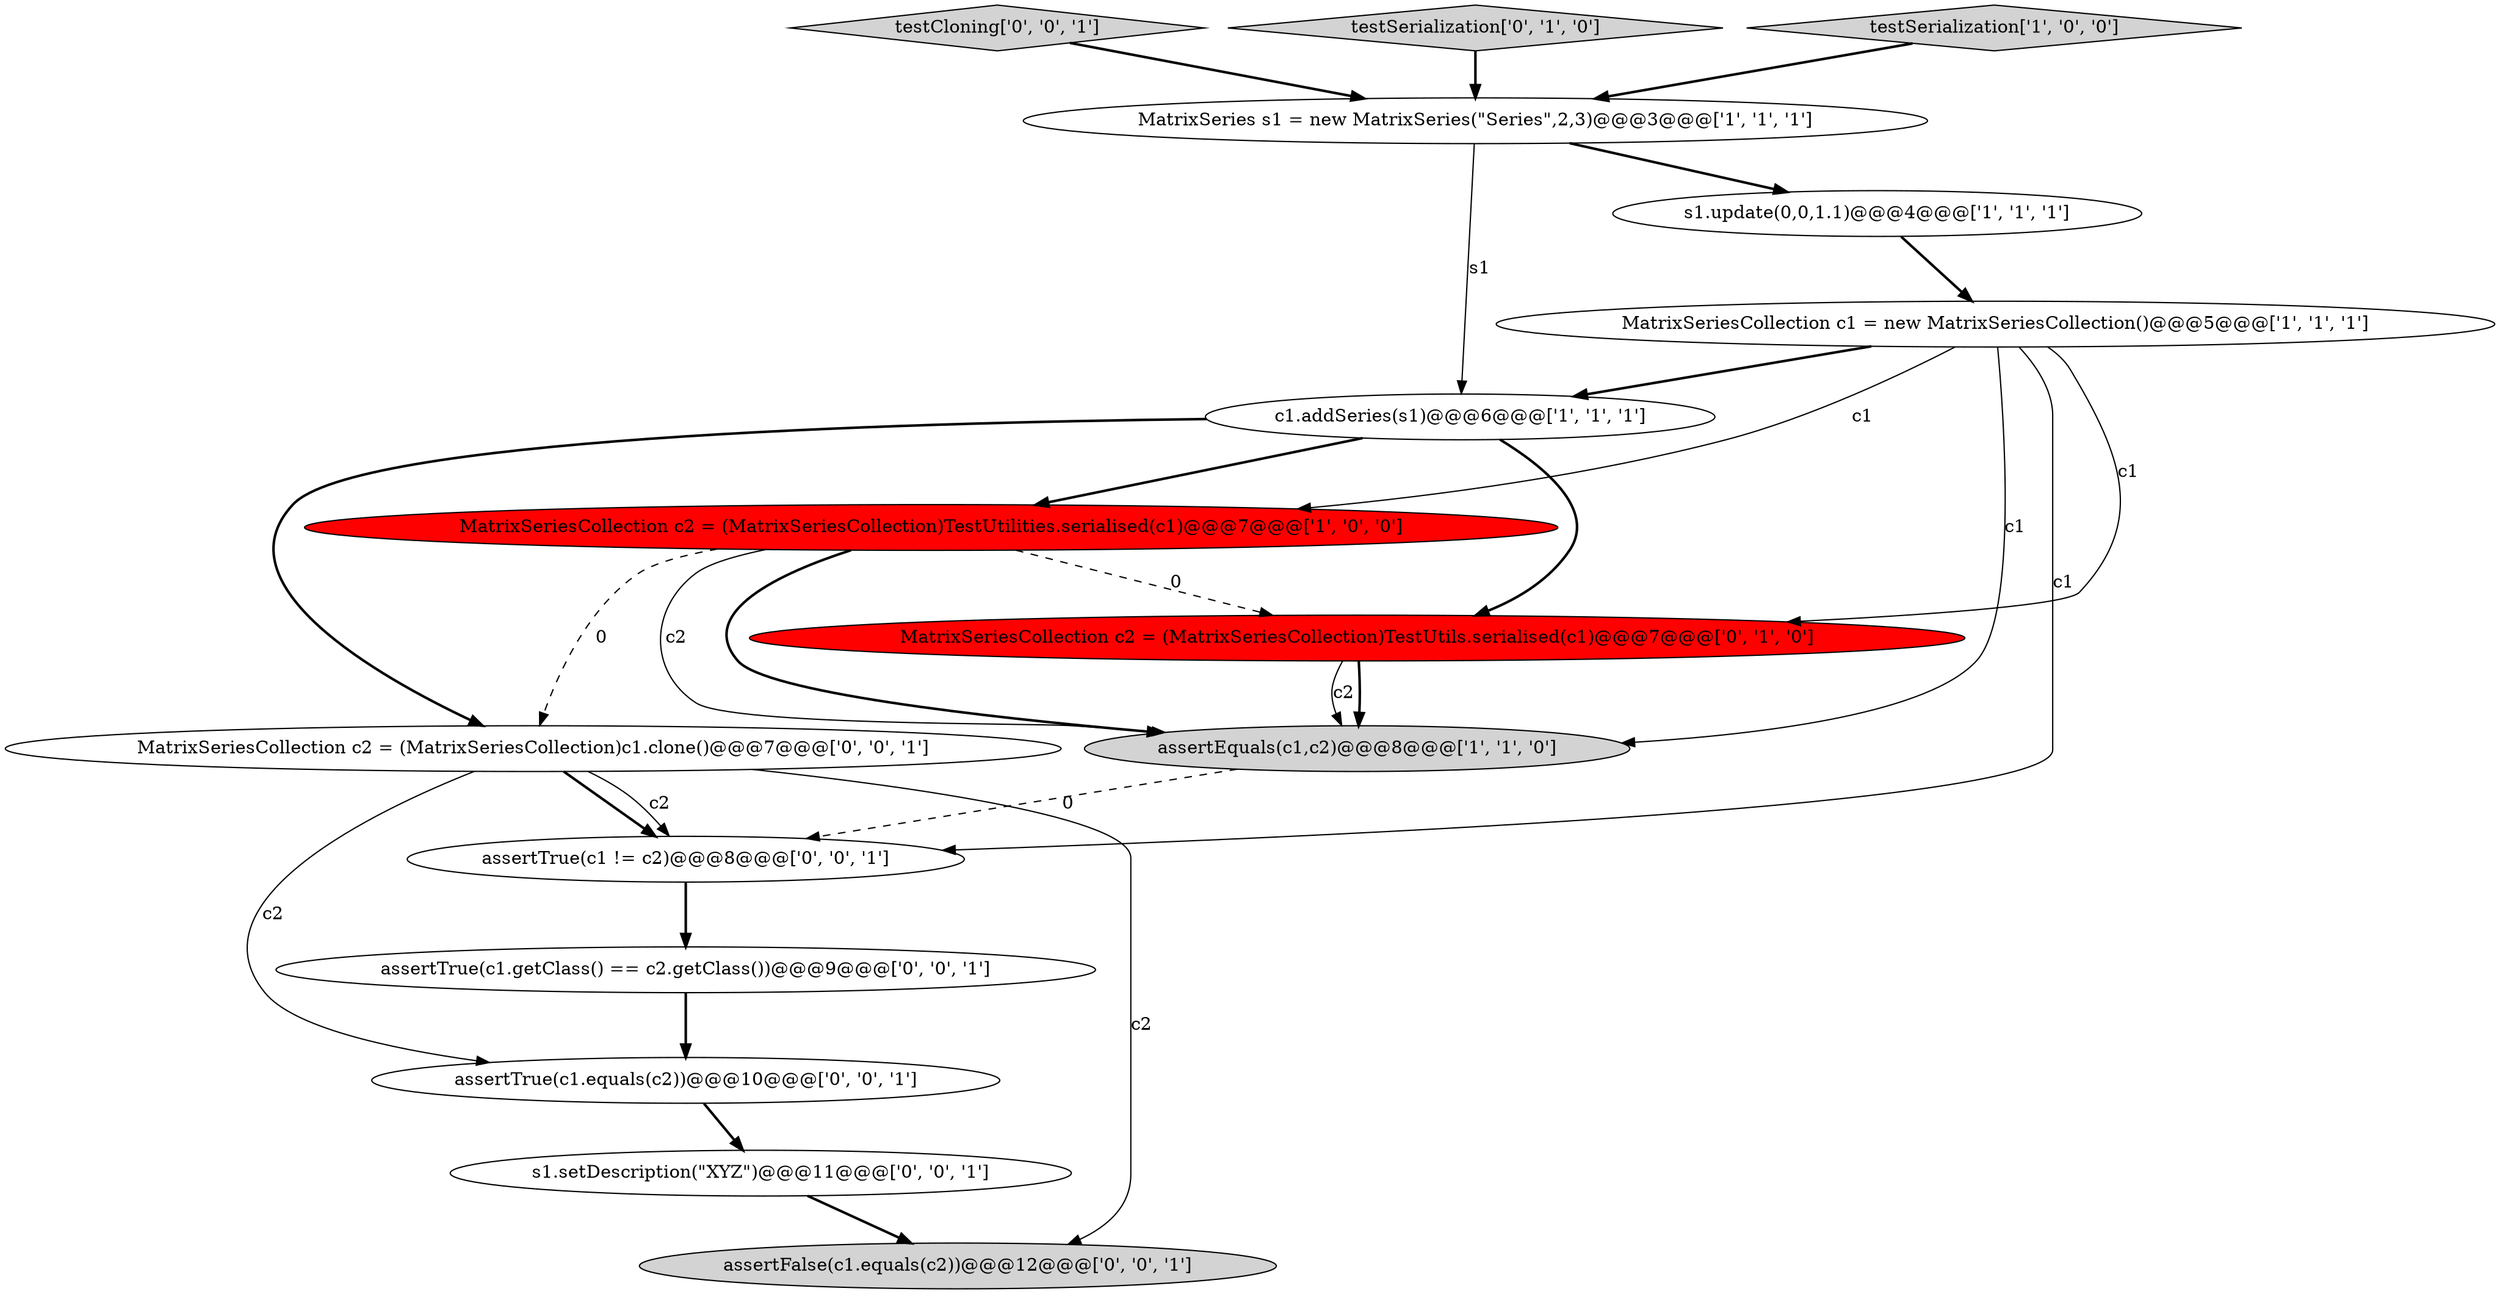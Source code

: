 digraph {
1 [style = filled, label = "s1.update(0,0,1.1)@@@4@@@['1', '1', '1']", fillcolor = white, shape = ellipse image = "AAA0AAABBB1BBB"];
11 [style = filled, label = "assertTrue(c1.getClass() == c2.getClass())@@@9@@@['0', '0', '1']", fillcolor = white, shape = ellipse image = "AAA0AAABBB3BBB"];
12 [style = filled, label = "testCloning['0', '0', '1']", fillcolor = lightgray, shape = diamond image = "AAA0AAABBB3BBB"];
9 [style = filled, label = "assertTrue(c1.equals(c2))@@@10@@@['0', '0', '1']", fillcolor = white, shape = ellipse image = "AAA0AAABBB3BBB"];
13 [style = filled, label = "assertFalse(c1.equals(c2))@@@12@@@['0', '0', '1']", fillcolor = lightgray, shape = ellipse image = "AAA0AAABBB3BBB"];
3 [style = filled, label = "c1.addSeries(s1)@@@6@@@['1', '1', '1']", fillcolor = white, shape = ellipse image = "AAA0AAABBB1BBB"];
10 [style = filled, label = "MatrixSeriesCollection c2 = (MatrixSeriesCollection)c1.clone()@@@7@@@['0', '0', '1']", fillcolor = white, shape = ellipse image = "AAA0AAABBB3BBB"];
2 [style = filled, label = "MatrixSeriesCollection c1 = new MatrixSeriesCollection()@@@5@@@['1', '1', '1']", fillcolor = white, shape = ellipse image = "AAA0AAABBB1BBB"];
6 [style = filled, label = "MatrixSeriesCollection c2 = (MatrixSeriesCollection)TestUtilities.serialised(c1)@@@7@@@['1', '0', '0']", fillcolor = red, shape = ellipse image = "AAA1AAABBB1BBB"];
7 [style = filled, label = "MatrixSeriesCollection c2 = (MatrixSeriesCollection)TestUtils.serialised(c1)@@@7@@@['0', '1', '0']", fillcolor = red, shape = ellipse image = "AAA1AAABBB2BBB"];
8 [style = filled, label = "testSerialization['0', '1', '0']", fillcolor = lightgray, shape = diamond image = "AAA0AAABBB2BBB"];
15 [style = filled, label = "assertTrue(c1 != c2)@@@8@@@['0', '0', '1']", fillcolor = white, shape = ellipse image = "AAA0AAABBB3BBB"];
4 [style = filled, label = "testSerialization['1', '0', '0']", fillcolor = lightgray, shape = diamond image = "AAA0AAABBB1BBB"];
5 [style = filled, label = "MatrixSeries s1 = new MatrixSeries(\"Series\",2,3)@@@3@@@['1', '1', '1']", fillcolor = white, shape = ellipse image = "AAA0AAABBB1BBB"];
14 [style = filled, label = "s1.setDescription(\"XYZ\")@@@11@@@['0', '0', '1']", fillcolor = white, shape = ellipse image = "AAA0AAABBB3BBB"];
0 [style = filled, label = "assertEquals(c1,c2)@@@8@@@['1', '1', '0']", fillcolor = lightgray, shape = ellipse image = "AAA0AAABBB1BBB"];
2->0 [style = solid, label="c1"];
2->7 [style = solid, label="c1"];
10->13 [style = solid, label="c2"];
10->15 [style = bold, label=""];
12->5 [style = bold, label=""];
6->0 [style = solid, label="c2"];
10->15 [style = solid, label="c2"];
6->7 [style = dashed, label="0"];
2->3 [style = bold, label=""];
5->3 [style = solid, label="s1"];
0->15 [style = dashed, label="0"];
3->6 [style = bold, label=""];
7->0 [style = bold, label=""];
6->0 [style = bold, label=""];
11->9 [style = bold, label=""];
2->15 [style = solid, label="c1"];
6->10 [style = dashed, label="0"];
3->10 [style = bold, label=""];
5->1 [style = bold, label=""];
10->9 [style = solid, label="c2"];
7->0 [style = solid, label="c2"];
15->11 [style = bold, label=""];
8->5 [style = bold, label=""];
3->7 [style = bold, label=""];
9->14 [style = bold, label=""];
2->6 [style = solid, label="c1"];
1->2 [style = bold, label=""];
14->13 [style = bold, label=""];
4->5 [style = bold, label=""];
}
